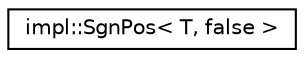 digraph "Graphical Class Hierarchy"
{
  edge [fontname="Helvetica",fontsize="10",labelfontname="Helvetica",labelfontsize="10"];
  node [fontname="Helvetica",fontsize="10",shape=record];
  rankdir="LR";
  Node0 [label="impl::SgnPos\< T, false \>",height=0.2,width=0.4,color="black", fillcolor="white", style="filled",URL="$structimpl_1_1SgnPos_3_01T_00_01false_01_4.html"];
}
